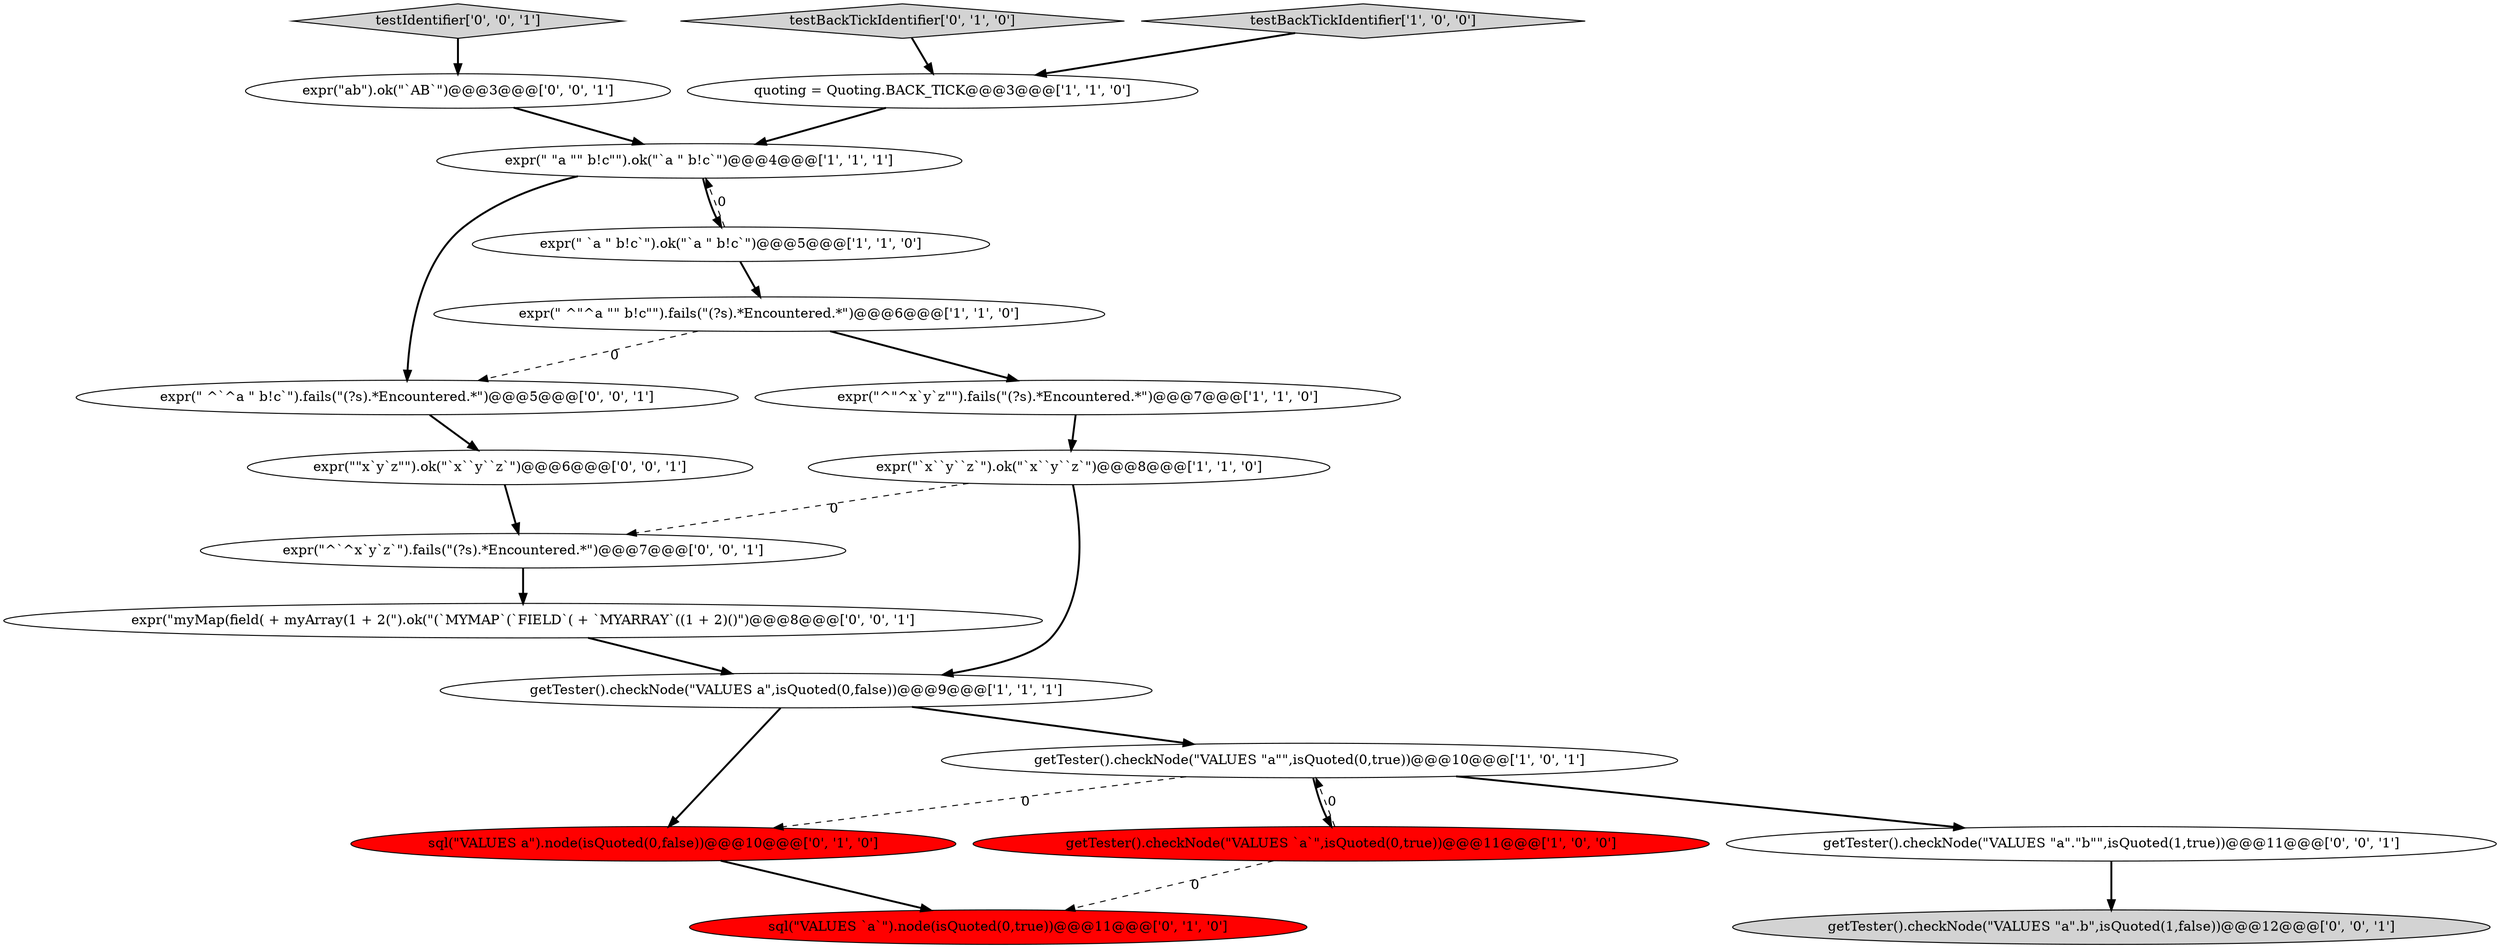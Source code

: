 digraph {
3 [style = filled, label = "expr(\"^\"^x`y`z\"\").fails(\"(?s).*Encountered.*\")@@@7@@@['1', '1', '0']", fillcolor = white, shape = ellipse image = "AAA0AAABBB1BBB"];
14 [style = filled, label = "getTester().checkNode(\"VALUES \"a\".b\",isQuoted(1,false))@@@12@@@['0', '0', '1']", fillcolor = lightgray, shape = ellipse image = "AAA0AAABBB3BBB"];
7 [style = filled, label = "expr(\" \"a \"\" b!c\"\").ok(\"`a \" b!c`\")@@@4@@@['1', '1', '1']", fillcolor = white, shape = ellipse image = "AAA0AAABBB1BBB"];
9 [style = filled, label = "getTester().checkNode(\"VALUES a\",isQuoted(0,false))@@@9@@@['1', '1', '1']", fillcolor = white, shape = ellipse image = "AAA0AAABBB1BBB"];
12 [style = filled, label = "sql(\"VALUES `a`\").node(isQuoted(0,true))@@@11@@@['0', '1', '0']", fillcolor = red, shape = ellipse image = "AAA1AAABBB2BBB"];
18 [style = filled, label = "expr(\"ab\").ok(\"`AB`\")@@@3@@@['0', '0', '1']", fillcolor = white, shape = ellipse image = "AAA0AAABBB3BBB"];
16 [style = filled, label = "expr(\" ^`^a \" b!c`\").fails(\"(?s).*Encountered.*\")@@@5@@@['0', '0', '1']", fillcolor = white, shape = ellipse image = "AAA0AAABBB3BBB"];
2 [style = filled, label = "quoting = Quoting.BACK_TICK@@@3@@@['1', '1', '0']", fillcolor = white, shape = ellipse image = "AAA0AAABBB1BBB"];
10 [style = filled, label = "sql(\"VALUES a\").node(isQuoted(0,false))@@@10@@@['0', '1', '0']", fillcolor = red, shape = ellipse image = "AAA1AAABBB2BBB"];
5 [style = filled, label = "expr(\"`x``y``z`\").ok(\"`x``y``z`\")@@@8@@@['1', '1', '0']", fillcolor = white, shape = ellipse image = "AAA0AAABBB1BBB"];
11 [style = filled, label = "testBackTickIdentifier['0', '1', '0']", fillcolor = lightgray, shape = diamond image = "AAA0AAABBB2BBB"];
15 [style = filled, label = "testIdentifier['0', '0', '1']", fillcolor = lightgray, shape = diamond image = "AAA0AAABBB3BBB"];
1 [style = filled, label = "getTester().checkNode(\"VALUES `a`\",isQuoted(0,true))@@@11@@@['1', '0', '0']", fillcolor = red, shape = ellipse image = "AAA1AAABBB1BBB"];
6 [style = filled, label = "testBackTickIdentifier['1', '0', '0']", fillcolor = lightgray, shape = diamond image = "AAA0AAABBB1BBB"];
8 [style = filled, label = "getTester().checkNode(\"VALUES \"a\"\",isQuoted(0,true))@@@10@@@['1', '0', '1']", fillcolor = white, shape = ellipse image = "AAA0AAABBB1BBB"];
19 [style = filled, label = "getTester().checkNode(\"VALUES \"a\".\"b\"\",isQuoted(1,true))@@@11@@@['0', '0', '1']", fillcolor = white, shape = ellipse image = "AAA0AAABBB3BBB"];
13 [style = filled, label = "expr(\"myMap(field( + myArray(1 + 2(\").ok(\"(`MYMAP`(`FIELD`( + `MYARRAY`((1 + 2)()\")@@@8@@@['0', '0', '1']", fillcolor = white, shape = ellipse image = "AAA0AAABBB3BBB"];
20 [style = filled, label = "expr(\"^`^x`y`z`\").fails(\"(?s).*Encountered.*\")@@@7@@@['0', '0', '1']", fillcolor = white, shape = ellipse image = "AAA0AAABBB3BBB"];
0 [style = filled, label = "expr(\" ^\"^a \"\" b!c\"\").fails(\"(?s).*Encountered.*\")@@@6@@@['1', '1', '0']", fillcolor = white, shape = ellipse image = "AAA0AAABBB1BBB"];
17 [style = filled, label = "expr(\"\"x`y`z\"\").ok(\"`x``y``z`\")@@@6@@@['0', '0', '1']", fillcolor = white, shape = ellipse image = "AAA0AAABBB3BBB"];
4 [style = filled, label = "expr(\" `a \" b!c`\").ok(\"`a \" b!c`\")@@@5@@@['1', '1', '0']", fillcolor = white, shape = ellipse image = "AAA0AAABBB1BBB"];
0->3 [style = bold, label=""];
20->13 [style = bold, label=""];
8->10 [style = dashed, label="0"];
5->9 [style = bold, label=""];
8->19 [style = bold, label=""];
0->16 [style = dashed, label="0"];
7->4 [style = bold, label=""];
9->10 [style = bold, label=""];
16->17 [style = bold, label=""];
9->8 [style = bold, label=""];
15->18 [style = bold, label=""];
11->2 [style = bold, label=""];
4->0 [style = bold, label=""];
5->20 [style = dashed, label="0"];
6->2 [style = bold, label=""];
8->1 [style = bold, label=""];
1->12 [style = dashed, label="0"];
3->5 [style = bold, label=""];
19->14 [style = bold, label=""];
10->12 [style = bold, label=""];
4->7 [style = dashed, label="0"];
7->16 [style = bold, label=""];
1->8 [style = dashed, label="0"];
13->9 [style = bold, label=""];
2->7 [style = bold, label=""];
18->7 [style = bold, label=""];
17->20 [style = bold, label=""];
}
